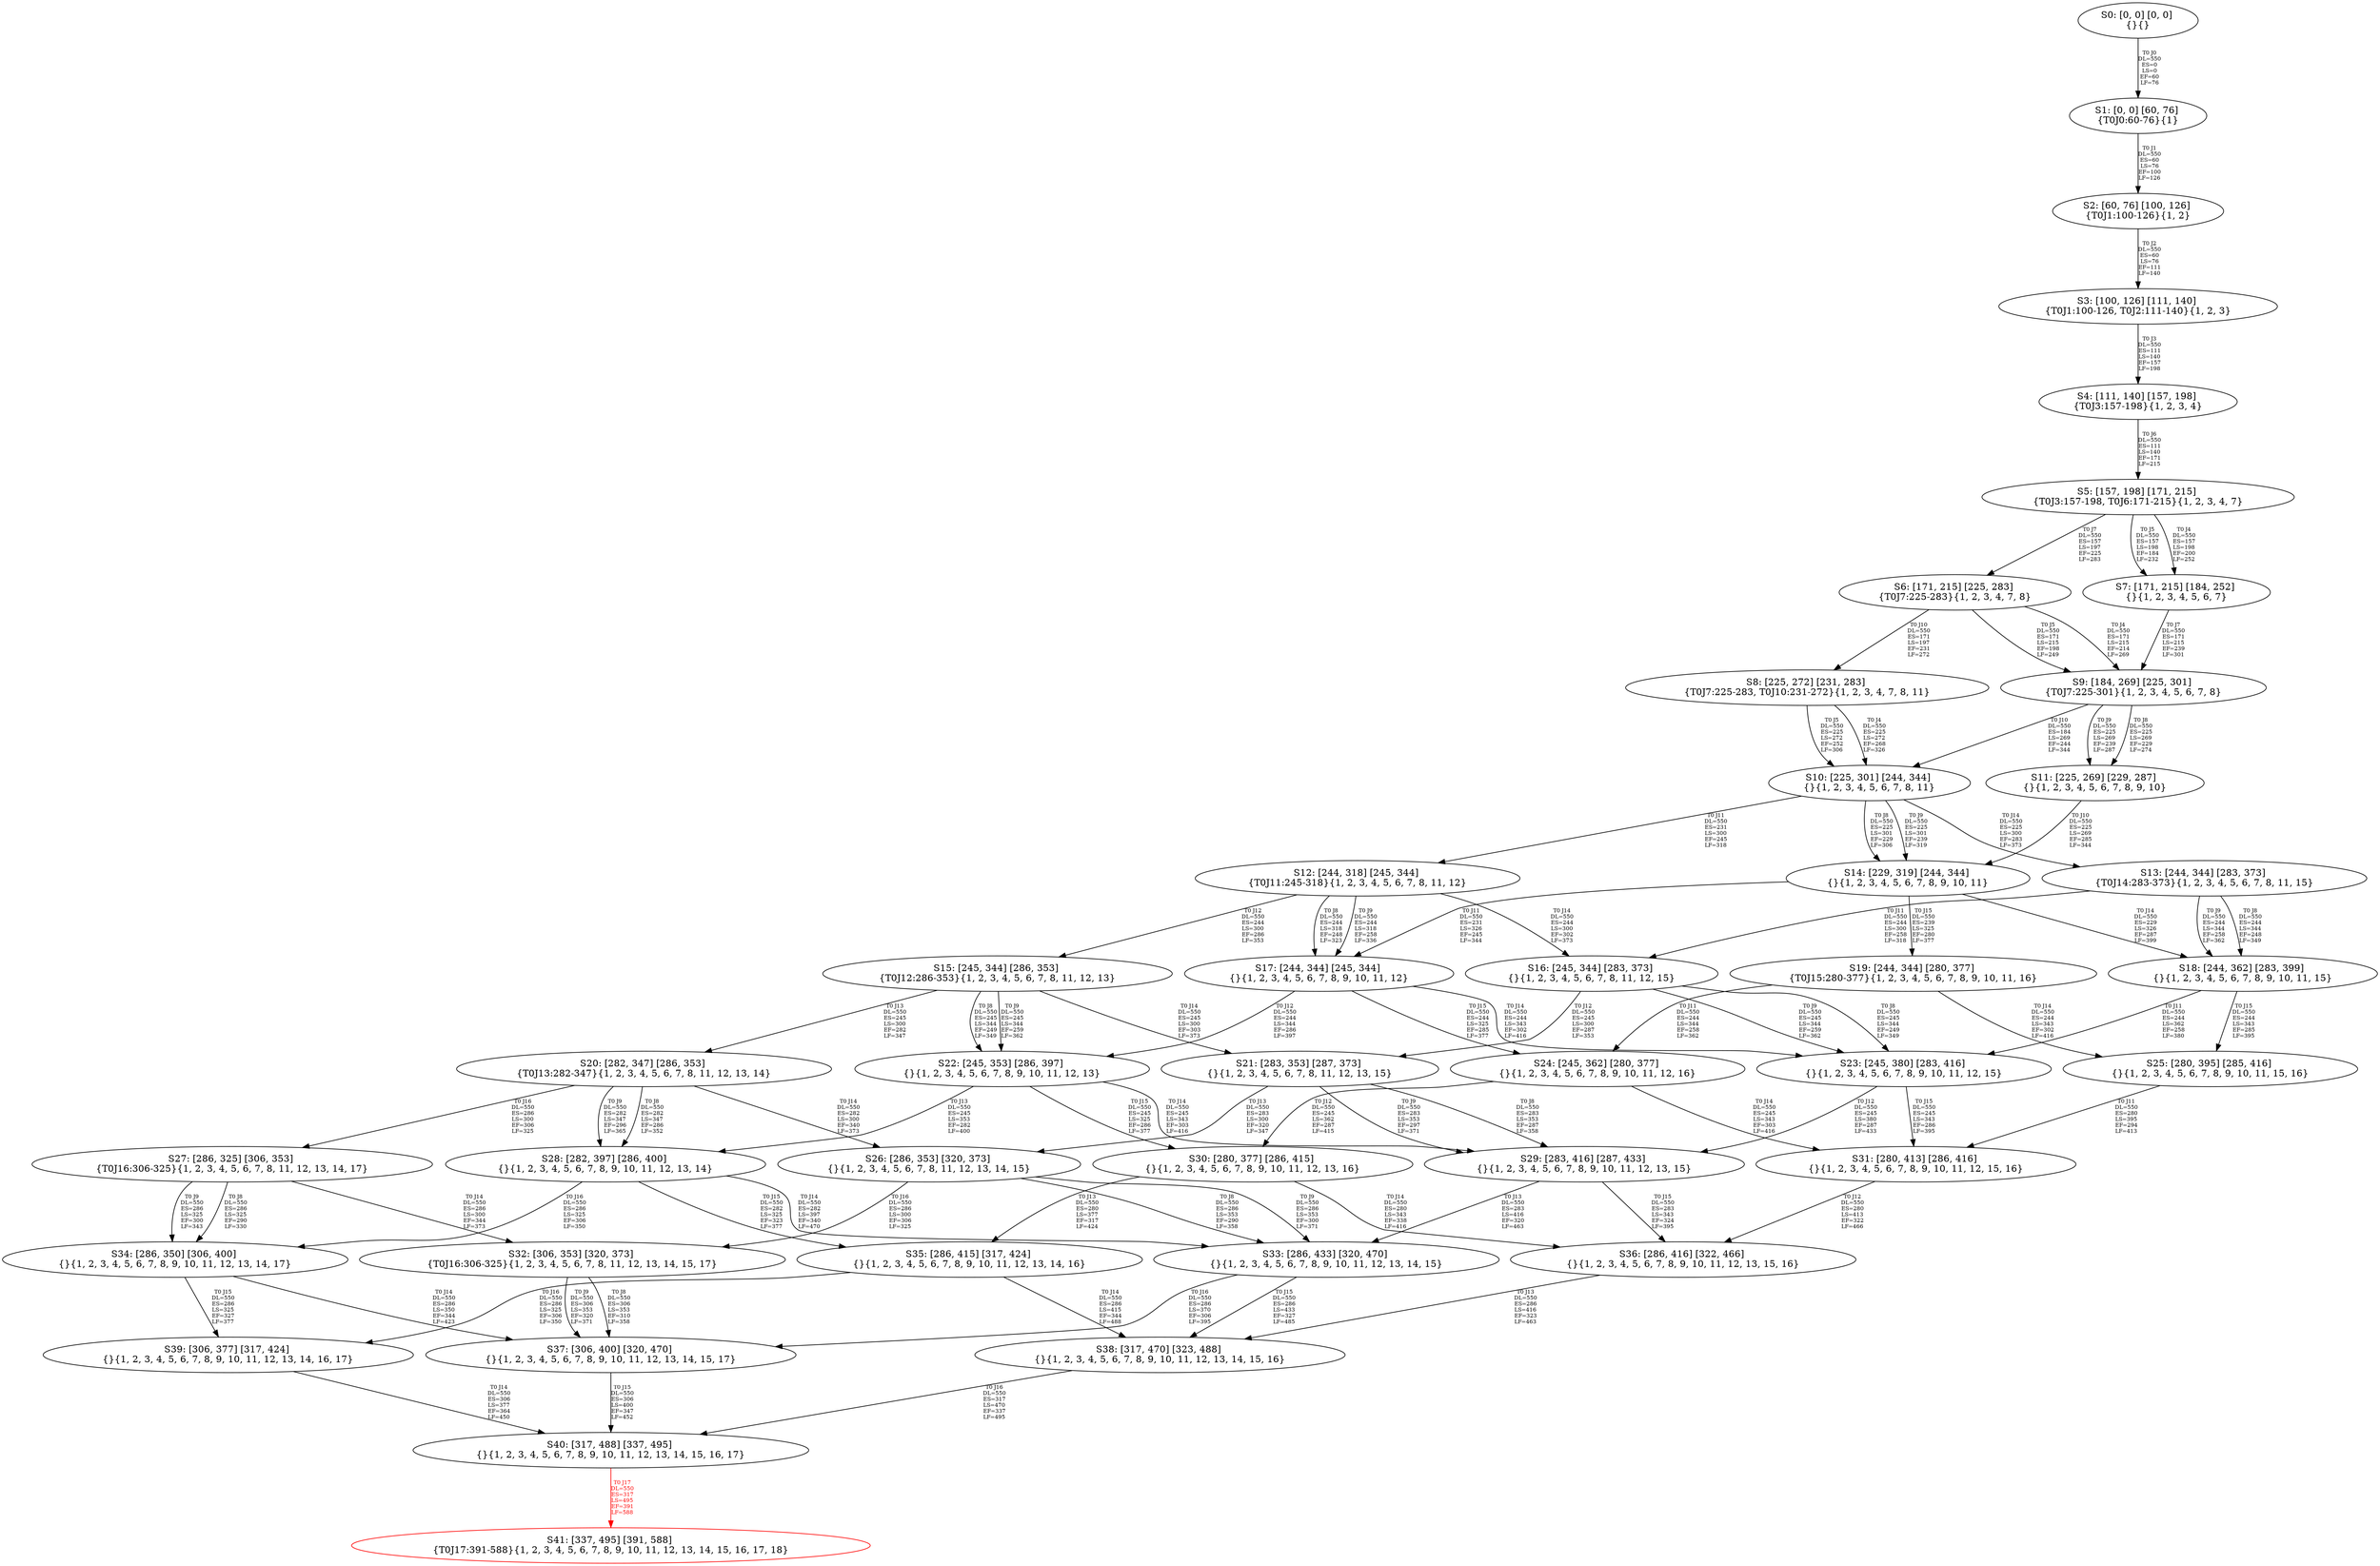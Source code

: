 digraph {
	S0[label="S0: [0, 0] [0, 0] \n{}{}"];
	S1[label="S1: [0, 0] [60, 76] \n{T0J0:60-76}{1}"];
	S2[label="S2: [60, 76] [100, 126] \n{T0J1:100-126}{1, 2}"];
	S3[label="S3: [100, 126] [111, 140] \n{T0J1:100-126, T0J2:111-140}{1, 2, 3}"];
	S4[label="S4: [111, 140] [157, 198] \n{T0J3:157-198}{1, 2, 3, 4}"];
	S5[label="S5: [157, 198] [171, 215] \n{T0J3:157-198, T0J6:171-215}{1, 2, 3, 4, 7}"];
	S6[label="S6: [171, 215] [225, 283] \n{T0J7:225-283}{1, 2, 3, 4, 7, 8}"];
	S7[label="S7: [171, 215] [184, 252] \n{}{1, 2, 3, 4, 5, 6, 7}"];
	S8[label="S8: [225, 272] [231, 283] \n{T0J7:225-283, T0J10:231-272}{1, 2, 3, 4, 7, 8, 11}"];
	S9[label="S9: [184, 269] [225, 301] \n{T0J7:225-301}{1, 2, 3, 4, 5, 6, 7, 8}"];
	S10[label="S10: [225, 301] [244, 344] \n{}{1, 2, 3, 4, 5, 6, 7, 8, 11}"];
	S11[label="S11: [225, 269] [229, 287] \n{}{1, 2, 3, 4, 5, 6, 7, 8, 9, 10}"];
	S12[label="S12: [244, 318] [245, 344] \n{T0J11:245-318}{1, 2, 3, 4, 5, 6, 7, 8, 11, 12}"];
	S13[label="S13: [244, 344] [283, 373] \n{T0J14:283-373}{1, 2, 3, 4, 5, 6, 7, 8, 11, 15}"];
	S14[label="S14: [229, 319] [244, 344] \n{}{1, 2, 3, 4, 5, 6, 7, 8, 9, 10, 11}"];
	S15[label="S15: [245, 344] [286, 353] \n{T0J12:286-353}{1, 2, 3, 4, 5, 6, 7, 8, 11, 12, 13}"];
	S16[label="S16: [245, 344] [283, 373] \n{}{1, 2, 3, 4, 5, 6, 7, 8, 11, 12, 15}"];
	S17[label="S17: [244, 344] [245, 344] \n{}{1, 2, 3, 4, 5, 6, 7, 8, 9, 10, 11, 12}"];
	S18[label="S18: [244, 362] [283, 399] \n{}{1, 2, 3, 4, 5, 6, 7, 8, 9, 10, 11, 15}"];
	S19[label="S19: [244, 344] [280, 377] \n{T0J15:280-377}{1, 2, 3, 4, 5, 6, 7, 8, 9, 10, 11, 16}"];
	S20[label="S20: [282, 347] [286, 353] \n{T0J13:282-347}{1, 2, 3, 4, 5, 6, 7, 8, 11, 12, 13, 14}"];
	S21[label="S21: [283, 353] [287, 373] \n{}{1, 2, 3, 4, 5, 6, 7, 8, 11, 12, 13, 15}"];
	S22[label="S22: [245, 353] [286, 397] \n{}{1, 2, 3, 4, 5, 6, 7, 8, 9, 10, 11, 12, 13}"];
	S23[label="S23: [245, 380] [283, 416] \n{}{1, 2, 3, 4, 5, 6, 7, 8, 9, 10, 11, 12, 15}"];
	S24[label="S24: [245, 362] [280, 377] \n{}{1, 2, 3, 4, 5, 6, 7, 8, 9, 10, 11, 12, 16}"];
	S25[label="S25: [280, 395] [285, 416] \n{}{1, 2, 3, 4, 5, 6, 7, 8, 9, 10, 11, 15, 16}"];
	S26[label="S26: [286, 353] [320, 373] \n{}{1, 2, 3, 4, 5, 6, 7, 8, 11, 12, 13, 14, 15}"];
	S27[label="S27: [286, 325] [306, 353] \n{T0J16:306-325}{1, 2, 3, 4, 5, 6, 7, 8, 11, 12, 13, 14, 17}"];
	S28[label="S28: [282, 397] [286, 400] \n{}{1, 2, 3, 4, 5, 6, 7, 8, 9, 10, 11, 12, 13, 14}"];
	S29[label="S29: [283, 416] [287, 433] \n{}{1, 2, 3, 4, 5, 6, 7, 8, 9, 10, 11, 12, 13, 15}"];
	S30[label="S30: [280, 377] [286, 415] \n{}{1, 2, 3, 4, 5, 6, 7, 8, 9, 10, 11, 12, 13, 16}"];
	S31[label="S31: [280, 413] [286, 416] \n{}{1, 2, 3, 4, 5, 6, 7, 8, 9, 10, 11, 12, 15, 16}"];
	S32[label="S32: [306, 353] [320, 373] \n{T0J16:306-325}{1, 2, 3, 4, 5, 6, 7, 8, 11, 12, 13, 14, 15, 17}"];
	S33[label="S33: [286, 433] [320, 470] \n{}{1, 2, 3, 4, 5, 6, 7, 8, 9, 10, 11, 12, 13, 14, 15}"];
	S34[label="S34: [286, 350] [306, 400] \n{}{1, 2, 3, 4, 5, 6, 7, 8, 9, 10, 11, 12, 13, 14, 17}"];
	S35[label="S35: [286, 415] [317, 424] \n{}{1, 2, 3, 4, 5, 6, 7, 8, 9, 10, 11, 12, 13, 14, 16}"];
	S36[label="S36: [286, 416] [322, 466] \n{}{1, 2, 3, 4, 5, 6, 7, 8, 9, 10, 11, 12, 13, 15, 16}"];
	S37[label="S37: [306, 400] [320, 470] \n{}{1, 2, 3, 4, 5, 6, 7, 8, 9, 10, 11, 12, 13, 14, 15, 17}"];
	S38[label="S38: [317, 470] [323, 488] \n{}{1, 2, 3, 4, 5, 6, 7, 8, 9, 10, 11, 12, 13, 14, 15, 16}"];
	S39[label="S39: [306, 377] [317, 424] \n{}{1, 2, 3, 4, 5, 6, 7, 8, 9, 10, 11, 12, 13, 14, 16, 17}"];
	S40[label="S40: [317, 488] [337, 495] \n{}{1, 2, 3, 4, 5, 6, 7, 8, 9, 10, 11, 12, 13, 14, 15, 16, 17}"];
	S41[label="S41: [337, 495] [391, 588] \n{T0J17:391-588}{1, 2, 3, 4, 5, 6, 7, 8, 9, 10, 11, 12, 13, 14, 15, 16, 17, 18}"];
	S0 -> S1[label="T0 J0\nDL=550\nES=0\nLS=0\nEF=60\nLF=76",fontsize=8];
	S1 -> S2[label="T0 J1\nDL=550\nES=60\nLS=76\nEF=100\nLF=126",fontsize=8];
	S2 -> S3[label="T0 J2\nDL=550\nES=60\nLS=76\nEF=111\nLF=140",fontsize=8];
	S3 -> S4[label="T0 J3\nDL=550\nES=111\nLS=140\nEF=157\nLF=198",fontsize=8];
	S4 -> S5[label="T0 J6\nDL=550\nES=111\nLS=140\nEF=171\nLF=215",fontsize=8];
	S5 -> S7[label="T0 J4\nDL=550\nES=157\nLS=198\nEF=200\nLF=252",fontsize=8];
	S5 -> S7[label="T0 J5\nDL=550\nES=157\nLS=198\nEF=184\nLF=232",fontsize=8];
	S5 -> S6[label="T0 J7\nDL=550\nES=157\nLS=197\nEF=225\nLF=283",fontsize=8];
	S6 -> S9[label="T0 J4\nDL=550\nES=171\nLS=215\nEF=214\nLF=269",fontsize=8];
	S6 -> S9[label="T0 J5\nDL=550\nES=171\nLS=215\nEF=198\nLF=249",fontsize=8];
	S6 -> S8[label="T0 J10\nDL=550\nES=171\nLS=197\nEF=231\nLF=272",fontsize=8];
	S7 -> S9[label="T0 J7\nDL=550\nES=171\nLS=215\nEF=239\nLF=301",fontsize=8];
	S8 -> S10[label="T0 J4\nDL=550\nES=225\nLS=272\nEF=268\nLF=326",fontsize=8];
	S8 -> S10[label="T0 J5\nDL=550\nES=225\nLS=272\nEF=252\nLF=306",fontsize=8];
	S9 -> S11[label="T0 J8\nDL=550\nES=225\nLS=269\nEF=229\nLF=274",fontsize=8];
	S9 -> S11[label="T0 J9\nDL=550\nES=225\nLS=269\nEF=239\nLF=287",fontsize=8];
	S9 -> S10[label="T0 J10\nDL=550\nES=184\nLS=269\nEF=244\nLF=344",fontsize=8];
	S10 -> S14[label="T0 J8\nDL=550\nES=225\nLS=301\nEF=229\nLF=306",fontsize=8];
	S10 -> S14[label="T0 J9\nDL=550\nES=225\nLS=301\nEF=239\nLF=319",fontsize=8];
	S10 -> S12[label="T0 J11\nDL=550\nES=231\nLS=300\nEF=245\nLF=318",fontsize=8];
	S10 -> S13[label="T0 J14\nDL=550\nES=225\nLS=300\nEF=283\nLF=373",fontsize=8];
	S11 -> S14[label="T0 J10\nDL=550\nES=225\nLS=269\nEF=285\nLF=344",fontsize=8];
	S12 -> S17[label="T0 J8\nDL=550\nES=244\nLS=318\nEF=248\nLF=323",fontsize=8];
	S12 -> S17[label="T0 J9\nDL=550\nES=244\nLS=318\nEF=258\nLF=336",fontsize=8];
	S12 -> S15[label="T0 J12\nDL=550\nES=244\nLS=300\nEF=286\nLF=353",fontsize=8];
	S12 -> S16[label="T0 J14\nDL=550\nES=244\nLS=300\nEF=302\nLF=373",fontsize=8];
	S13 -> S18[label="T0 J8\nDL=550\nES=244\nLS=344\nEF=248\nLF=349",fontsize=8];
	S13 -> S18[label="T0 J9\nDL=550\nES=244\nLS=344\nEF=258\nLF=362",fontsize=8];
	S13 -> S16[label="T0 J11\nDL=550\nES=244\nLS=300\nEF=258\nLF=318",fontsize=8];
	S14 -> S17[label="T0 J11\nDL=550\nES=231\nLS=326\nEF=245\nLF=344",fontsize=8];
	S14 -> S18[label="T0 J14\nDL=550\nES=229\nLS=326\nEF=287\nLF=399",fontsize=8];
	S14 -> S19[label="T0 J15\nDL=550\nES=239\nLS=325\nEF=280\nLF=377",fontsize=8];
	S15 -> S22[label="T0 J8\nDL=550\nES=245\nLS=344\nEF=249\nLF=349",fontsize=8];
	S15 -> S22[label="T0 J9\nDL=550\nES=245\nLS=344\nEF=259\nLF=362",fontsize=8];
	S15 -> S20[label="T0 J13\nDL=550\nES=245\nLS=300\nEF=282\nLF=347",fontsize=8];
	S15 -> S21[label="T0 J14\nDL=550\nES=245\nLS=300\nEF=303\nLF=373",fontsize=8];
	S16 -> S23[label="T0 J8\nDL=550\nES=245\nLS=344\nEF=249\nLF=349",fontsize=8];
	S16 -> S23[label="T0 J9\nDL=550\nES=245\nLS=344\nEF=259\nLF=362",fontsize=8];
	S16 -> S21[label="T0 J12\nDL=550\nES=245\nLS=300\nEF=287\nLF=353",fontsize=8];
	S17 -> S22[label="T0 J12\nDL=550\nES=244\nLS=344\nEF=286\nLF=397",fontsize=8];
	S17 -> S23[label="T0 J14\nDL=550\nES=244\nLS=343\nEF=302\nLF=416",fontsize=8];
	S17 -> S24[label="T0 J15\nDL=550\nES=244\nLS=325\nEF=285\nLF=377",fontsize=8];
	S18 -> S23[label="T0 J11\nDL=550\nES=244\nLS=362\nEF=258\nLF=380",fontsize=8];
	S18 -> S25[label="T0 J15\nDL=550\nES=244\nLS=343\nEF=285\nLF=395",fontsize=8];
	S19 -> S24[label="T0 J11\nDL=550\nES=244\nLS=344\nEF=258\nLF=362",fontsize=8];
	S19 -> S25[label="T0 J14\nDL=550\nES=244\nLS=343\nEF=302\nLF=416",fontsize=8];
	S20 -> S28[label="T0 J8\nDL=550\nES=282\nLS=347\nEF=286\nLF=352",fontsize=8];
	S20 -> S28[label="T0 J9\nDL=550\nES=282\nLS=347\nEF=296\nLF=365",fontsize=8];
	S20 -> S26[label="T0 J14\nDL=550\nES=282\nLS=300\nEF=340\nLF=373",fontsize=8];
	S20 -> S27[label="T0 J16\nDL=550\nES=286\nLS=300\nEF=306\nLF=325",fontsize=8];
	S21 -> S29[label="T0 J8\nDL=550\nES=283\nLS=353\nEF=287\nLF=358",fontsize=8];
	S21 -> S29[label="T0 J9\nDL=550\nES=283\nLS=353\nEF=297\nLF=371",fontsize=8];
	S21 -> S26[label="T0 J13\nDL=550\nES=283\nLS=300\nEF=320\nLF=347",fontsize=8];
	S22 -> S28[label="T0 J13\nDL=550\nES=245\nLS=353\nEF=282\nLF=400",fontsize=8];
	S22 -> S29[label="T0 J14\nDL=550\nES=245\nLS=343\nEF=303\nLF=416",fontsize=8];
	S22 -> S30[label="T0 J15\nDL=550\nES=245\nLS=325\nEF=286\nLF=377",fontsize=8];
	S23 -> S29[label="T0 J12\nDL=550\nES=245\nLS=380\nEF=287\nLF=433",fontsize=8];
	S23 -> S31[label="T0 J15\nDL=550\nES=245\nLS=343\nEF=286\nLF=395",fontsize=8];
	S24 -> S30[label="T0 J12\nDL=550\nES=245\nLS=362\nEF=287\nLF=415",fontsize=8];
	S24 -> S31[label="T0 J14\nDL=550\nES=245\nLS=343\nEF=303\nLF=416",fontsize=8];
	S25 -> S31[label="T0 J11\nDL=550\nES=280\nLS=395\nEF=294\nLF=413",fontsize=8];
	S26 -> S33[label="T0 J8\nDL=550\nES=286\nLS=353\nEF=290\nLF=358",fontsize=8];
	S26 -> S33[label="T0 J9\nDL=550\nES=286\nLS=353\nEF=300\nLF=371",fontsize=8];
	S26 -> S32[label="T0 J16\nDL=550\nES=286\nLS=300\nEF=306\nLF=325",fontsize=8];
	S27 -> S34[label="T0 J8\nDL=550\nES=286\nLS=325\nEF=290\nLF=330",fontsize=8];
	S27 -> S34[label="T0 J9\nDL=550\nES=286\nLS=325\nEF=300\nLF=343",fontsize=8];
	S27 -> S32[label="T0 J14\nDL=550\nES=286\nLS=300\nEF=344\nLF=373",fontsize=8];
	S28 -> S33[label="T0 J14\nDL=550\nES=282\nLS=397\nEF=340\nLF=470",fontsize=8];
	S28 -> S35[label="T0 J15\nDL=550\nES=282\nLS=325\nEF=323\nLF=377",fontsize=8];
	S28 -> S34[label="T0 J16\nDL=550\nES=286\nLS=325\nEF=306\nLF=350",fontsize=8];
	S29 -> S33[label="T0 J13\nDL=550\nES=283\nLS=416\nEF=320\nLF=463",fontsize=8];
	S29 -> S36[label="T0 J15\nDL=550\nES=283\nLS=343\nEF=324\nLF=395",fontsize=8];
	S30 -> S35[label="T0 J13\nDL=550\nES=280\nLS=377\nEF=317\nLF=424",fontsize=8];
	S30 -> S36[label="T0 J14\nDL=550\nES=280\nLS=343\nEF=338\nLF=416",fontsize=8];
	S31 -> S36[label="T0 J12\nDL=550\nES=280\nLS=413\nEF=322\nLF=466",fontsize=8];
	S32 -> S37[label="T0 J8\nDL=550\nES=306\nLS=353\nEF=310\nLF=358",fontsize=8];
	S32 -> S37[label="T0 J9\nDL=550\nES=306\nLS=353\nEF=320\nLF=371",fontsize=8];
	S33 -> S38[label="T0 J15\nDL=550\nES=286\nLS=433\nEF=327\nLF=485",fontsize=8];
	S33 -> S37[label="T0 J16\nDL=550\nES=286\nLS=370\nEF=306\nLF=395",fontsize=8];
	S34 -> S37[label="T0 J14\nDL=550\nES=286\nLS=350\nEF=344\nLF=423",fontsize=8];
	S34 -> S39[label="T0 J15\nDL=550\nES=286\nLS=325\nEF=327\nLF=377",fontsize=8];
	S35 -> S38[label="T0 J14\nDL=550\nES=286\nLS=415\nEF=344\nLF=488",fontsize=8];
	S35 -> S39[label="T0 J16\nDL=550\nES=286\nLS=325\nEF=306\nLF=350",fontsize=8];
	S36 -> S38[label="T0 J13\nDL=550\nES=286\nLS=416\nEF=323\nLF=463",fontsize=8];
	S37 -> S40[label="T0 J15\nDL=550\nES=306\nLS=400\nEF=347\nLF=452",fontsize=8];
	S38 -> S40[label="T0 J16\nDL=550\nES=317\nLS=470\nEF=337\nLF=495",fontsize=8];
	S39 -> S40[label="T0 J14\nDL=550\nES=306\nLS=377\nEF=364\nLF=450",fontsize=8];
	S40 -> S41[label="T0 J17\nDL=550\nES=317\nLS=495\nEF=391\nLF=588",color=Red,fontcolor=Red,fontsize=8];
S41[color=Red];
}
